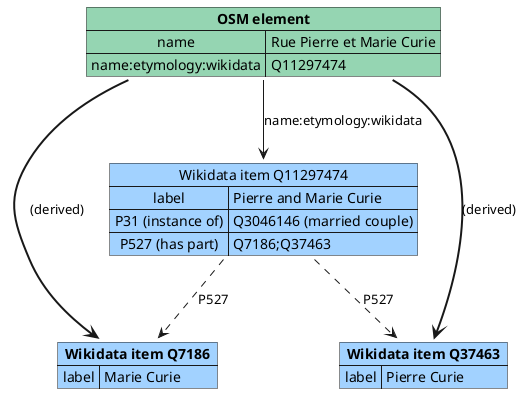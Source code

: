 @startuml part_of

map "**Wikidata item Q7186**" as wikia #a2d2ff {
  label => Marie Curie
}
map "**Wikidata item Q37463**" as wikib #a2d2ff {
  label => Pierre Curie
}
map "Wikidata item Q11297474" as wikic #a2d2ff {
  label => Pierre and Marie Curie
  P31 (instance of) => Q3046146 (married couple)
  P527 (has part) => Q7186;Q37463
}

map "**OSM element**" as osmg #95d5b2 {
  name => Rue Pierre et Marie Curie
  name:etymology:wikidata => Q11297474
}

osmg -[bold]-> wikia : (derived)
osmg -[bold]-> wikib : (derived)
osmg --> wikic : name:etymology:wikidata

wikic ..> wikia : P527
wikic ..> wikib : P527

@enduml